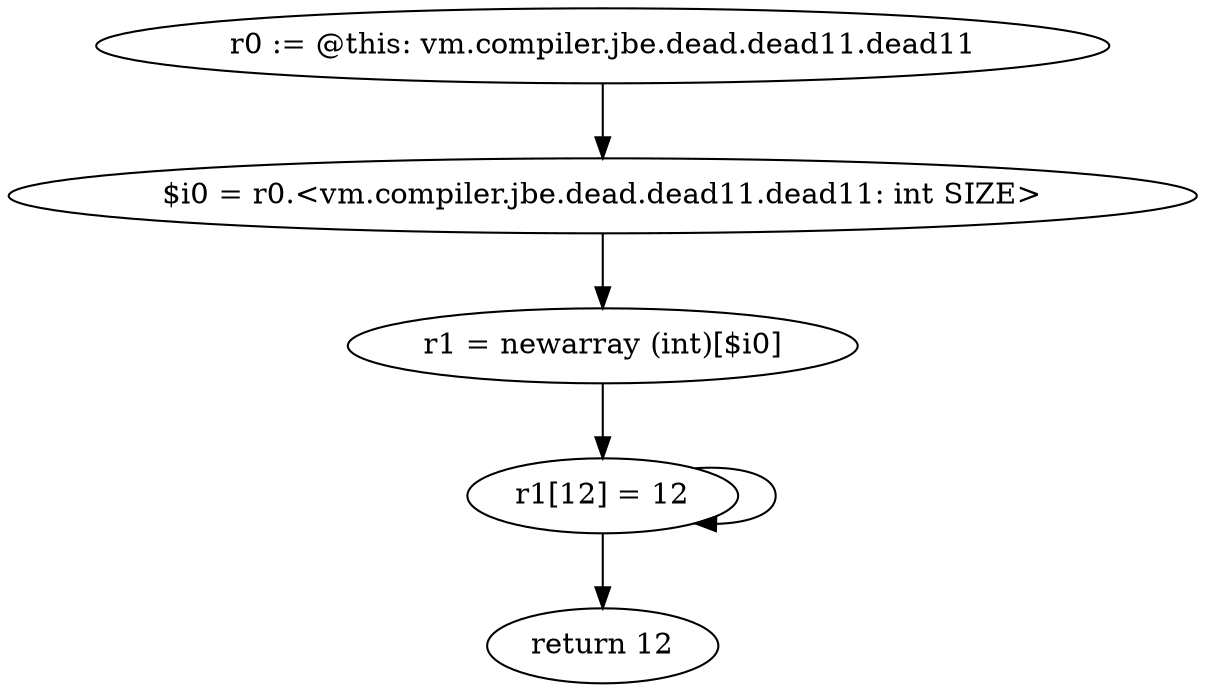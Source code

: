 digraph "unitGraph" {
    "r0 := @this: vm.compiler.jbe.dead.dead11.dead11"
    "$i0 = r0.<vm.compiler.jbe.dead.dead11.dead11: int SIZE>"
    "r1 = newarray (int)[$i0]"
    "r1[12] = 12"
    "return 12"
    "r0 := @this: vm.compiler.jbe.dead.dead11.dead11"->"$i0 = r0.<vm.compiler.jbe.dead.dead11.dead11: int SIZE>";
    "$i0 = r0.<vm.compiler.jbe.dead.dead11.dead11: int SIZE>"->"r1 = newarray (int)[$i0]";
    "r1 = newarray (int)[$i0]"->"r1[12] = 12";
    "r1[12] = 12"->"r1[12] = 12";
    "r1[12] = 12"->"return 12";
}
